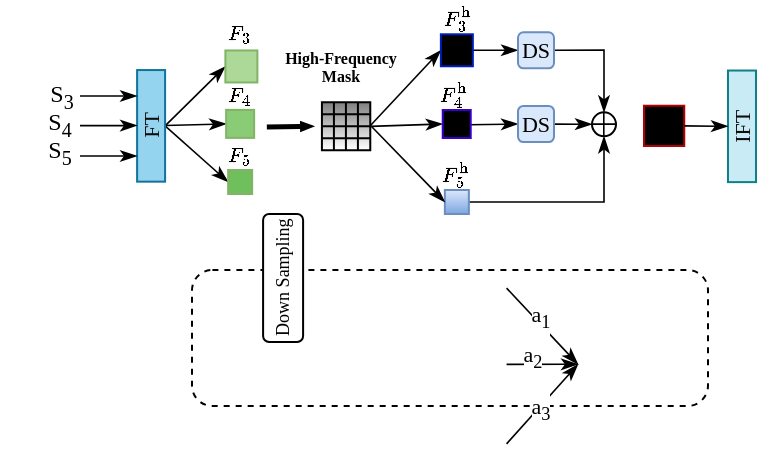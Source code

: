 <mxfile version="26.0.16">
  <diagram name="第 1 页" id="zfJffEkudMMNJTo0xPQi">
    <mxGraphModel dx="353" dy="233" grid="1" gridSize="10" guides="1" tooltips="1" connect="1" arrows="1" fold="1" page="1" pageScale="1" pageWidth="827" pageHeight="1169" math="1" shadow="0">
      <root>
        <mxCell id="0" />
        <mxCell id="1" parent="0" />
        <mxCell id="TtvNfw4dSMdTk0U6D3_O-51" value="$$F_3$$" style="text;html=1;align=center;verticalAlign=middle;whiteSpace=wrap;rounded=0;fontFamily=Times New Roman;fontSize=10;" vertex="1" parent="1">
          <mxGeometry x="419" y="98" width="38.14" height="8" as="geometry" />
        </mxCell>
        <mxCell id="TtvNfw4dSMdTk0U6D3_O-52" value="$$F_4$$" style="text;html=1;align=center;verticalAlign=middle;whiteSpace=wrap;rounded=0;fontFamily=Times New Roman;fontSize=10;" vertex="1" parent="1">
          <mxGeometry x="413" y="124" width="50.14" height="18" as="geometry" />
        </mxCell>
        <mxCell id="TtvNfw4dSMdTk0U6D3_O-53" value="$$F_5$$" style="text;html=1;align=center;verticalAlign=middle;whiteSpace=wrap;rounded=0;fontFamily=Times New Roman;fontSize=10;" vertex="1" parent="1">
          <mxGeometry x="418.14" y="158" width="39.86" height="10" as="geometry" />
        </mxCell>
        <mxCell id="TtvNfw4dSMdTk0U6D3_O-1" value="" style="rounded=1;whiteSpace=wrap;html=1;dashed=1;fontFamily=Times New Roman;fillColor=none;" vertex="1" parent="1">
          <mxGeometry x="414" y="220" width="258" height="68" as="geometry" />
        </mxCell>
        <mxCell id="TtvNfw4dSMdTk0U6D3_O-58" style="edgeStyle=none;shape=connector;rounded=0;orthogonalLoop=1;jettySize=auto;html=1;entryX=0;entryY=0.5;entryDx=0;entryDy=0;strokeColor=default;strokeWidth=0.8;align=center;verticalAlign=middle;fontFamily=Times New Roman;fontSize=11;fontColor=default;labelBackgroundColor=default;endArrow=classicThin;endFill=1;exitX=1;exitY=0.5;exitDx=0;exitDy=0;" edge="1" parent="1" source="TtvNfw4dSMdTk0U6D3_O-2" target="TtvNfw4dSMdTk0U6D3_O-54">
          <mxGeometry relative="1" as="geometry" />
        </mxCell>
        <mxCell id="TtvNfw4dSMdTk0U6D3_O-59" style="edgeStyle=none;shape=connector;rounded=0;orthogonalLoop=1;jettySize=auto;html=1;entryX=0;entryY=0.5;entryDx=0;entryDy=0;strokeColor=default;strokeWidth=0.8;align=center;verticalAlign=middle;fontFamily=Times New Roman;fontSize=11;fontColor=default;labelBackgroundColor=default;endArrow=classicThin;endFill=1;" edge="1" parent="1" source="TtvNfw4dSMdTk0U6D3_O-2" target="TtvNfw4dSMdTk0U6D3_O-55">
          <mxGeometry relative="1" as="geometry" />
        </mxCell>
        <mxCell id="TtvNfw4dSMdTk0U6D3_O-60" style="edgeStyle=none;shape=connector;rounded=0;orthogonalLoop=1;jettySize=auto;html=1;entryX=0;entryY=0.5;entryDx=0;entryDy=0;strokeColor=default;strokeWidth=0.8;align=center;verticalAlign=middle;fontFamily=Times New Roman;fontSize=11;fontColor=default;labelBackgroundColor=default;endArrow=classicThin;endFill=1;exitX=1;exitY=0.5;exitDx=0;exitDy=0;" edge="1" parent="1" source="TtvNfw4dSMdTk0U6D3_O-2" target="TtvNfw4dSMdTk0U6D3_O-56">
          <mxGeometry relative="1" as="geometry" />
        </mxCell>
        <mxCell id="TtvNfw4dSMdTk0U6D3_O-2" value="&lt;p style=&quot;margin: 0px; font-variant-numeric: normal; font-variant-east-asian: normal; font-variant-alternates: normal; font-size-adjust: none; font-kerning: auto; font-optical-sizing: auto; font-feature-settings: normal; font-variation-settings: normal; font-variant-position: normal; font-variant-emoji: normal; font-stretch: normal; line-height: normal; color: rgb(14, 14, 14); text-align: start;&quot; class=&quot;p1&quot;&gt;&lt;font style=&quot;font-size: 11px;&quot;&gt;FT&lt;/font&gt;&lt;/p&gt;" style="rounded=0;whiteSpace=wrap;html=1;horizontal=0;fillColor=#95D4EE;strokeColor=#10739e;fontFamily=Times New Roman;" vertex="1" parent="1">
          <mxGeometry x="386.55" y="120.03" width="14" height="55.8" as="geometry" />
        </mxCell>
        <mxCell id="TtvNfw4dSMdTk0U6D3_O-3" style="rounded=0;orthogonalLoop=1;jettySize=auto;html=1;entryX=0;entryY=0.5;entryDx=0;entryDy=0;strokeColor=default;strokeWidth=0.8;align=center;verticalAlign=middle;fontFamily=Times New Roman;fontSize=11;fontColor=default;labelBackgroundColor=default;endArrow=classicThin;endFill=1;edgeStyle=none;" edge="1" parent="1" target="TtvNfw4dSMdTk0U6D3_O-29">
          <mxGeometry relative="1" as="geometry">
            <mxPoint x="503" y="148" as="sourcePoint" />
          </mxGeometry>
        </mxCell>
        <mxCell id="TtvNfw4dSMdTk0U6D3_O-4" style="edgeStyle=none;rounded=0;orthogonalLoop=1;jettySize=auto;html=1;exitX=1;exitY=0.5;exitDx=0;exitDy=0;entryX=0;entryY=0.5;entryDx=0;entryDy=0;strokeColor=default;strokeWidth=0.8;align=center;verticalAlign=middle;fontFamily=Times New Roman;fontSize=11;fontColor=default;labelBackgroundColor=default;endArrow=classicThin;endFill=1;" edge="1" parent="1" source="TtvNfw4dSMdTk0U6D3_O-5" target="TtvNfw4dSMdTk0U6D3_O-32">
          <mxGeometry relative="1" as="geometry" />
        </mxCell>
        <mxCell id="TtvNfw4dSMdTk0U6D3_O-5" value="" style="shape=table;startSize=0;container=1;collapsible=0;childLayout=tableLayout;fontSize=16;gradientColor=#808080;gradientDirection=north;fontFamily=Times New Roman;" vertex="1" parent="1">
          <mxGeometry x="478.96" y="136.17" width="24.18" height="23.99" as="geometry" />
        </mxCell>
        <mxCell id="TtvNfw4dSMdTk0U6D3_O-6" style="shape=tableRow;horizontal=0;startSize=0;swimlaneHead=0;swimlaneBody=0;strokeColor=inherit;top=0;left=0;bottom=0;right=0;collapsible=0;dropTarget=0;fillColor=none;points=[[0,0.5],[1,0.5]];portConstraint=eastwest;fontSize=16;fontFamily=Times New Roman;" vertex="1" parent="TtvNfw4dSMdTk0U6D3_O-5">
          <mxGeometry width="24.18" height="6" as="geometry" />
        </mxCell>
        <mxCell id="TtvNfw4dSMdTk0U6D3_O-7" style="shape=partialRectangle;html=1;whiteSpace=wrap;connectable=0;strokeColor=inherit;overflow=hidden;fillColor=none;top=0;left=0;bottom=0;right=0;pointerEvents=1;fontSize=16;fontFamily=Times New Roman;" vertex="1" parent="TtvNfw4dSMdTk0U6D3_O-6">
          <mxGeometry width="6" height="6" as="geometry">
            <mxRectangle width="6" height="6" as="alternateBounds" />
          </mxGeometry>
        </mxCell>
        <mxCell id="TtvNfw4dSMdTk0U6D3_O-8" style="shape=partialRectangle;html=1;whiteSpace=wrap;connectable=0;strokeColor=inherit;overflow=hidden;fillColor=none;top=0;left=0;bottom=0;right=0;pointerEvents=1;fontSize=16;fontFamily=Times New Roman;" vertex="1" parent="TtvNfw4dSMdTk0U6D3_O-6">
          <mxGeometry x="6" width="6" height="6" as="geometry">
            <mxRectangle width="6" height="6" as="alternateBounds" />
          </mxGeometry>
        </mxCell>
        <mxCell id="TtvNfw4dSMdTk0U6D3_O-9" style="shape=partialRectangle;html=1;whiteSpace=wrap;connectable=0;strokeColor=inherit;overflow=hidden;fillColor=none;top=0;left=0;bottom=0;right=0;pointerEvents=1;fontSize=16;fontFamily=Times New Roman;" vertex="1" parent="TtvNfw4dSMdTk0U6D3_O-6">
          <mxGeometry x="12" width="6" height="6" as="geometry">
            <mxRectangle width="6" height="6" as="alternateBounds" />
          </mxGeometry>
        </mxCell>
        <mxCell id="TtvNfw4dSMdTk0U6D3_O-10" style="shape=partialRectangle;html=1;whiteSpace=wrap;connectable=0;strokeColor=inherit;overflow=hidden;fillColor=none;top=0;left=0;bottom=0;right=0;pointerEvents=1;fontSize=16;fontFamily=Times New Roman;" vertex="1" parent="TtvNfw4dSMdTk0U6D3_O-6">
          <mxGeometry x="18" width="6" height="6" as="geometry">
            <mxRectangle width="6" height="6" as="alternateBounds" />
          </mxGeometry>
        </mxCell>
        <mxCell id="TtvNfw4dSMdTk0U6D3_O-11" value="" style="shape=tableRow;horizontal=0;startSize=0;swimlaneHead=0;swimlaneBody=0;strokeColor=inherit;top=0;left=0;bottom=0;right=0;collapsible=0;dropTarget=0;fillColor=none;points=[[0,0.5],[1,0.5]];portConstraint=eastwest;fontSize=16;fontFamily=Times New Roman;" vertex="1" parent="TtvNfw4dSMdTk0U6D3_O-5">
          <mxGeometry y="6" width="24.18" height="6" as="geometry" />
        </mxCell>
        <mxCell id="TtvNfw4dSMdTk0U6D3_O-12" value="" style="shape=partialRectangle;html=1;whiteSpace=wrap;connectable=0;strokeColor=inherit;overflow=hidden;fillColor=none;top=0;left=0;bottom=0;right=0;pointerEvents=1;fontSize=16;fontFamily=Times New Roman;" vertex="1" parent="TtvNfw4dSMdTk0U6D3_O-11">
          <mxGeometry width="6" height="6" as="geometry">
            <mxRectangle width="6" height="6" as="alternateBounds" />
          </mxGeometry>
        </mxCell>
        <mxCell id="TtvNfw4dSMdTk0U6D3_O-13" value="" style="shape=partialRectangle;html=1;whiteSpace=wrap;connectable=0;strokeColor=inherit;overflow=hidden;fillColor=none;top=0;left=0;bottom=0;right=0;pointerEvents=1;fontSize=16;fontFamily=Times New Roman;" vertex="1" parent="TtvNfw4dSMdTk0U6D3_O-11">
          <mxGeometry x="6" width="6" height="6" as="geometry">
            <mxRectangle width="6" height="6" as="alternateBounds" />
          </mxGeometry>
        </mxCell>
        <mxCell id="TtvNfw4dSMdTk0U6D3_O-14" value="" style="shape=partialRectangle;html=1;whiteSpace=wrap;connectable=0;strokeColor=inherit;overflow=hidden;fillColor=none;top=0;left=0;bottom=0;right=0;pointerEvents=1;fontSize=16;fontFamily=Times New Roman;" vertex="1" parent="TtvNfw4dSMdTk0U6D3_O-11">
          <mxGeometry x="12" width="6" height="6" as="geometry">
            <mxRectangle width="6" height="6" as="alternateBounds" />
          </mxGeometry>
        </mxCell>
        <mxCell id="TtvNfw4dSMdTk0U6D3_O-15" style="shape=partialRectangle;html=1;whiteSpace=wrap;connectable=0;strokeColor=inherit;overflow=hidden;fillColor=none;top=0;left=0;bottom=0;right=0;pointerEvents=1;fontSize=16;fontFamily=Times New Roman;" vertex="1" parent="TtvNfw4dSMdTk0U6D3_O-11">
          <mxGeometry x="18" width="6" height="6" as="geometry">
            <mxRectangle width="6" height="6" as="alternateBounds" />
          </mxGeometry>
        </mxCell>
        <mxCell id="TtvNfw4dSMdTk0U6D3_O-16" value="" style="shape=tableRow;horizontal=0;startSize=0;swimlaneHead=0;swimlaneBody=0;strokeColor=inherit;top=0;left=0;bottom=0;right=0;collapsible=0;dropTarget=0;fillColor=none;points=[[0,0.5],[1,0.5]];portConstraint=eastwest;fontSize=16;fontFamily=Times New Roman;" vertex="1" parent="TtvNfw4dSMdTk0U6D3_O-5">
          <mxGeometry y="12" width="24.18" height="6" as="geometry" />
        </mxCell>
        <mxCell id="TtvNfw4dSMdTk0U6D3_O-17" value="" style="shape=partialRectangle;html=1;whiteSpace=wrap;connectable=0;strokeColor=inherit;overflow=hidden;fillColor=none;top=0;left=0;bottom=0;right=0;pointerEvents=1;fontSize=16;fontFamily=Times New Roman;" vertex="1" parent="TtvNfw4dSMdTk0U6D3_O-16">
          <mxGeometry width="6" height="6" as="geometry">
            <mxRectangle width="6" height="6" as="alternateBounds" />
          </mxGeometry>
        </mxCell>
        <mxCell id="TtvNfw4dSMdTk0U6D3_O-18" value="" style="shape=partialRectangle;html=1;whiteSpace=wrap;connectable=0;strokeColor=inherit;overflow=hidden;fillColor=none;top=0;left=0;bottom=0;right=0;pointerEvents=1;fontSize=16;fontFamily=Times New Roman;" vertex="1" parent="TtvNfw4dSMdTk0U6D3_O-16">
          <mxGeometry x="6" width="6" height="6" as="geometry">
            <mxRectangle width="6" height="6" as="alternateBounds" />
          </mxGeometry>
        </mxCell>
        <mxCell id="TtvNfw4dSMdTk0U6D3_O-19" value="&lt;span style=&quot;color: rgba(0, 0, 0, 0); font-size: 0px; text-align: start; text-wrap-mode: nowrap;&quot;&gt;%3CmxGraphModel%3E%3Croot%3E%3CmxCell%20id%3D%220%22%2F%3E%3CmxCell%20id%3D%221%22%20parent%3D%220%22%2F%3E%3CmxCell%20id%3D%222%22%20value%3D%22%22%20style%3D%22shape%3Dtable%3BstartSize%3D0%3Bcontainer%3D1%3Bcollapsible%3D0%3BchildLayout%3DtableLayout%3BfontSize%3D16%3BgradientColor%3D%23808080%3BgradientDirection%3Dnorth%3B%22%20vertex%3D%221%22%20parent%3D%221%22%3E%3CmxGeometry%20x%3D%22458%22%20y%3D%22158%22%20width%3D%2230%22%20height%3D%2228%22%20as%3D%22geometry%22%2F%3E%3C%2FmxCell%3E%3CmxCell%20id%3D%223%22%20style%3D%22shape%3DtableRow%3Bhorizontal%3D0%3BstartSize%3D0%3BswimlaneHead%3D0%3BswimlaneBody%3D0%3BstrokeColor%3Dinherit%3Btop%3D0%3Bleft%3D0%3Bbottom%3D0%3Bright%3D0%3Bcollapsible%3D0%3BdropTarget%3D0%3BfillColor%3Dnone%3Bpoints%3D%5B%5B0%2C0.5%5D%2C%5B1%2C0.5%5D%5D%3BportConstraint%3Deastwest%3BfontSize%3D16%3B%22%20vertex%3D%221%22%20parent%3D%222%22%3E%3CmxGeometry%20width%3D%2230%22%20height%3D%227%22%20as%3D%22geometry%22%2F%3E%3C%2FmxCell%3E%3CmxCell%20id%3D%224%22%20style%3D%22shape%3DpartialRectangle%3Bhtml%3D1%3BwhiteSpace%3Dwrap%3Bconnectable%3D0%3BstrokeColor%3Dinherit%3Boverflow%3Dhidden%3BfillColor%3Dnone%3Btop%3D0%3Bleft%3D0%3Bbottom%3D0%3Bright%3D0%3BpointerEvents%3D1%3BfontSize%3D16%3B%22%20vertex%3D%221%22%20parent%3D%223%22%3E%3CmxGeometry%20width%3D%228%22%20height%3D%227%22%20as%3D%22geometry%22%3E%3CmxRectangle%20width%3D%228%22%20height%3D%227%22%20as%3D%22alternateBounds%22%2F%3E%3C%2FmxGeometry%3E%3C%2FmxCell%3E%3CmxCell%20id%3D%225%22%20style%3D%22shape%3DpartialRectangle%3Bhtml%3D1%3BwhiteSpace%3Dwrap%3Bconnectable%3D0%3BstrokeColor%3Dinherit%3Boverflow%3Dhidden%3BfillColor%3Dnone%3Btop%3D0%3Bleft%3D0%3Bbottom%3D0%3Bright%3D0%3BpointerEvents%3D1%3BfontSize%3D16%3B%22%20vertex%3D%221%22%20parent%3D%223%22%3E%3CmxGeometry%20x%3D%228%22%20width%3D%227%22%20height%3D%227%22%20as%3D%22geometry%22%3E%3CmxRectangle%20width%3D%227%22%20height%3D%227%22%20as%3D%22alternateBounds%22%2F%3E%3C%2FmxGeometry%3E%3C%2FmxCell%3E%3CmxCell%20id%3D%226%22%20style%3D%22shape%3DpartialRectangle%3Bhtml%3D1%3BwhiteSpace%3Dwrap%3Bconnectable%3D0%3BstrokeColor%3Dinherit%3Boverflow%3Dhidden%3BfillColor%3Dnone%3Btop%3D0%3Bleft%3D0%3Bbottom%3D0%3Bright%3D0%3BpointerEvents%3D1%3BfontSize%3D16%3B%22%20vertex%3D%221%22%20parent%3D%223%22%3E%3CmxGeometry%20x%3D%2215%22%20width%3D%228%22%20height%3D%227%22%20as%3D%22geometry%22%3E%3CmxRectangle%20width%3D%228%22%20height%3D%227%22%20as%3D%22alternateBounds%22%2F%3E%3C%2FmxGeometry%3E%3C%2FmxCell%3E%3CmxCell%20id%3D%227%22%20style%3D%22shape%3DpartialRectangle%3Bhtml%3D1%3BwhiteSpace%3Dwrap%3Bconnectable%3D0%3BstrokeColor%3Dinherit%3Boverflow%3Dhidden%3BfillColor%3Dnone%3Btop%3D0%3Bleft%3D0%3Bbottom%3D0%3Bright%3D0%3BpointerEvents%3D1%3BfontSize%3D16%3B%22%20vertex%3D%221%22%20parent%3D%223%22%3E%3CmxGeometry%20x%3D%2223%22%20width%3D%227%22%20height%3D%227%22%20as%3D%22geometry%22%3E%3CmxRectangle%20width%3D%227%22%20height%3D%227%22%20as%3D%22alternateBounds%22%2F%3E%3C%2FmxGeometry%3E%3C%2FmxCell%3E%3CmxCell%20id%3D%228%22%20value%3D%22%22%20style%3D%22shape%3DtableRow%3Bhorizontal%3D0%3BstartSize%3D0%3BswimlaneHead%3D0%3BswimlaneBody%3D0%3BstrokeColor%3Dinherit%3Btop%3D0%3Bleft%3D0%3Bbottom%3D0%3Bright%3D0%3Bcollapsible%3D0%3BdropTarget%3D0%3BfillColor%3Dnone%3Bpoints%3D%5B%5B0%2C0.5%5D%2C%5B1%2C0.5%5D%5D%3BportConstraint%3Deastwest%3BfontSize%3D16%3B%22%20vertex%3D%221%22%20parent%3D%222%22%3E%3CmxGeometry%20y%3D%227%22%20width%3D%2230%22%20height%3D%227%22%20as%3D%22geometry%22%2F%3E%3C%2FmxCell%3E%3CmxCell%20id%3D%229%22%20value%3D%22%22%20style%3D%22shape%3DpartialRectangle%3Bhtml%3D1%3BwhiteSpace%3Dwrap%3Bconnectable%3D0%3BstrokeColor%3Dinherit%3Boverflow%3Dhidden%3BfillColor%3Dnone%3Btop%3D0%3Bleft%3D0%3Bbottom%3D0%3Bright%3D0%3BpointerEvents%3D1%3BfontSize%3D16%3B%22%20vertex%3D%221%22%20parent%3D%228%22%3E%3CmxGeometry%20width%3D%228%22%20height%3D%227%22%20as%3D%22geometry%22%3E%3CmxRectangle%20width%3D%228%22%20height%3D%227%22%20as%3D%22alternateBounds%22%2F%3E%3C%2FmxGeometry%3E%3C%2FmxCell%3E%3CmxCell%20id%3D%2210%22%20value%3D%22%22%20style%3D%22shape%3DpartialRectangle%3Bhtml%3D1%3BwhiteSpace%3Dwrap%3Bconnectable%3D0%3BstrokeColor%3Dinherit%3Boverflow%3Dhidden%3BfillColor%3Dnone%3Btop%3D0%3Bleft%3D0%3Bbottom%3D0%3Bright%3D0%3BpointerEvents%3D1%3BfontSize%3D16%3B%22%20vertex%3D%221%22%20parent%3D%228%22%3E%3CmxGeometry%20x%3D%228%22%20width%3D%227%22%20height%3D%227%22%20as%3D%22geometry%22%3E%3CmxRectangle%20width%3D%227%22%20height%3D%227%22%20as%3D%22alternateBounds%22%2F%3E%3C%2FmxGeometry%3E%3C%2FmxCell%3E%3CmxCell%20id%3D%2211%22%20value%3D%22%22%20style%3D%22shape%3DpartialRectangle%3Bhtml%3D1%3BwhiteSpace%3Dwrap%3Bconnectable%3D0%3BstrokeColor%3Dinherit%3Boverflow%3Dhidden%3BfillColor%3Dnone%3Btop%3D0%3Bleft%3D0%3Bbottom%3D0%3Bright%3D0%3BpointerEvents%3D1%3BfontSize%3D16%3B%22%20vertex%3D%221%22%20parent%3D%228%22%3E%3CmxGeometry%20x%3D%2215%22%20width%3D%228%22%20height%3D%227%22%20as%3D%22geometry%22%3E%3CmxRectangle%20width%3D%228%22%20height%3D%227%22%20as%3D%22alternateBounds%22%2F%3E%3C%2FmxGeometry%3E%3C%2FmxCell%3E%3CmxCell%20id%3D%2212%22%20style%3D%22shape%3DpartialRectangle%3Bhtml%3D1%3BwhiteSpace%3Dwrap%3Bconnectable%3D0%3BstrokeColor%3Dinherit%3Boverflow%3Dhidden%3BfillColor%3Dnone%3Btop%3D0%3Bleft%3D0%3Bbottom%3D0%3Bright%3D0%3BpointerEvents%3D1%3BfontSize%3D16%3B%22%20vertex%3D%221%22%20parent%3D%228%22%3E%3CmxGeometry%20x%3D%2223%22%20width%3D%227%22%20height%3D%227%22%20as%3D%22geometry%22%3E%3CmxRectangle%20width%3D%227%22%20height%3D%227%22%20as%3D%22alternateBounds%22%2F%3E%3C%2FmxGeometry%3E%3C%2FmxCell%3E%3CmxCell%20id%3D%2213%22%20value%3D%22%22%20style%3D%22shape%3DtableRow%3Bhorizontal%3D0%3BstartSize%3D0%3BswimlaneHead%3D0%3BswimlaneBody%3D0%3BstrokeColor%3Dinherit%3Btop%3D0%3Bleft%3D0%3Bbottom%3D0%3Bright%3D0%3Bcollapsible%3D0%3BdropTarget%3D0%3BfillColor%3Dnone%3Bpoints%3D%5B%5B0%2C0.5%5D%2C%5B1%2C0.5%5D%5D%3BportConstraint%3Deastwest%3BfontSize%3D16%3B%22%20vertex%3D%221%22%20parent%3D%222%22%3E%3CmxGeometry%20y%3D%2214%22%20width%3D%2230%22%20height%3D%227%22%20as%3D%22geometry%22%2F%3E%3C%2FmxCell%3E%3CmxCell%20id%3D%2214%22%20value%3D%22%22%20style%3D%22shape%3DpartialRectangle%3Bhtml%3D1%3BwhiteSpace%3Dwrap%3Bconnectable%3D0%3BstrokeColor%3Dinherit%3Boverflow%3Dhidden%3BfillColor%3Dnone%3Btop%3D0%3Bleft%3D0%3Bbottom%3D0%3Bright%3D0%3BpointerEvents%3D1%3BfontSize%3D16%3B%22%20vertex%3D%221%22%20parent%3D%2213%22%3E%3CmxGeometry%20width%3D%228%22%20height%3D%227%22%20as%3D%22geometry%22%3E%3CmxRectangle%20width%3D%228%22%20height%3D%227%22%20as%3D%22alternateBounds%22%2F%3E%3C%2FmxGeometry%3E%3C%2FmxCell%3E%3CmxCell%20id%3D%2215%22%20value%3D%22%22%20style%3D%22shape%3DpartialRectangle%3Bhtml%3D1%3BwhiteSpace%3Dwrap%3Bconnectable%3D0%3BstrokeColor%3Dinherit%3Boverflow%3Dhidden%3BfillColor%3Dnone%3Btop%3D0%3Bleft%3D0%3Bbottom%3D0%3Bright%3D0%3BpointerEvents%3D1%3BfontSize%3D16%3B%22%20vertex%3D%221%22%20parent%3D%2213%22%3E%3CmxGeometry%20x%3D%228%22%20width%3D%227%22%20height%3D%227%22%20as%3D%22geometry%22%3E%3CmxRectangle%20width%3D%227%22%20height%3D%227%22%20as%3D%22alternateBounds%22%2F%3E%3C%2FmxGeometry%3E%3C%2FmxCell%3E%3CmxCell%20id%3D%2216%22%20value%3D%22%22%20style%3D%22shape%3DpartialRectangle%3Bhtml%3D1%3BwhiteSpace%3Dwrap%3Bconnectable%3D0%3BstrokeColor%3Dinherit%3Boverflow%3Dhidden%3BfillColor%3Dnone%3Btop%3D0%3Bleft%3D0%3Bbottom%3D0%3Bright%3D0%3BpointerEvents%3D1%3BfontSize%3D16%3B%22%20vertex%3D%221%22%20parent%3D%2213%22%3E%3CmxGeometry%20x%3D%2215%22%20width%3D%228%22%20height%3D%227%22%20as%3D%22geometry%22%3E%3CmxRectangle%20width%3D%228%22%20height%3D%227%22%20as%3D%22alternateBounds%22%2F%3E%3C%2FmxGeometry%3E%3C%2FmxCell%3E%3CmxCell%20id%3D%2217%22%20style%3D%22shape%3DpartialRectangle%3Bhtml%3D1%3BwhiteSpace%3Dwrap%3Bconnectable%3D0%3BstrokeColor%3Dinherit%3Boverflow%3Dhidden%3BfillColor%3Dnone%3Btop%3D0%3Bleft%3D0%3Bbottom%3D0%3Bright%3D0%3BpointerEvents%3D1%3BfontSize%3D16%3B%22%20vertex%3D%221%22%20parent%3D%2213%22%3E%3CmxGeometry%20x%3D%2223%22%20width%3D%227%22%20height%3D%227%22%20as%3D%22geometry%22%3E%3CmxRectangle%20width%3D%227%22%20height%3D%227%22%20as%3D%22alternateBounds%22%2F%3E%3C%2FmxGeometry%3E%3C%2FmxCell%3E%3CmxCell%20id%3D%2218%22%20value%3D%22%22%20style%3D%22shape%3DtableRow%3Bhorizontal%3D0%3BstartSize%3D0%3BswimlaneHead%3D0%3BswimlaneBody%3D0%3BstrokeColor%3Dinherit%3Btop%3D0%3Bleft%3D0%3Bbottom%3D0%3Bright%3D0%3Bcollapsible%3D0%3BdropTarget%3D0%3BfillColor%3Dnone%3Bpoints%3D%5B%5B0%2C0.5%5D%2C%5B1%2C0.5%5D%5D%3BportConstraint%3Deastwest%3BfontSize%3D16%3B%22%20vertex%3D%221%22%20parent%3D%222%22%3E%3CmxGeometry%20y%3D%2221%22%20width%3D%2230%22%20height%3D%227%22%20as%3D%22geometry%22%2F%3E%3C%2FmxCell%3E%3CmxCell%20id%3D%2219%22%20value%3D%22%22%20style%3D%22shape%3DpartialRectangle%3Bhtml%3D1%3BwhiteSpace%3Dwrap%3Bconnectable%3D0%3BstrokeColor%3Dinherit%3Boverflow%3Dhidden%3BfillColor%3Dnone%3Btop%3D0%3Bleft%3D0%3Bbottom%3D0%3Bright%3D0%3BpointerEvents%3D1%3BfontSize%3D16%3B%22%20vertex%3D%221%22%20parent%3D%2218%22%3E%3CmxGeometry%20width%3D%228%22%20height%3D%227%22%20as%3D%22geometry%22%3E%3CmxRectangle%20width%3D%228%22%20height%3D%227%22%20as%3D%22alternateBounds%22%2F%3E%3C%2FmxGeometry%3E%3C%2FmxCell%3E%3CmxCell%20id%3D%2220%22%20value%3D%22%22%20style%3D%22shape%3DpartialRectangle%3Bhtml%3D1%3BwhiteSpace%3Dwrap%3Bconnectable%3D0%3BstrokeColor%3Dinherit%3Boverflow%3Dhidden%3BfillColor%3Dnone%3Btop%3D0%3Bleft%3D0%3Bbottom%3D0%3Bright%3D0%3BpointerEvents%3D1%3BfontSize%3D16%3B%22%20vertex%3D%221%22%20parent%3D%2218%22%3E%3CmxGeometry%20x%3D%228%22%20width%3D%227%22%20height%3D%227%22%20as%3D%22geometry%22%3E%3CmxRectangle%20width%3D%227%22%20height%3D%227%22%20as%3D%22alternateBounds%22%2F%3E%3C%2FmxGeometry%3E%3C%2FmxCell%3E%3CmxCell%20id%3D%2221%22%20value%3D%22%22%20style%3D%22shape%3DpartialRectangle%3Bhtml%3D1%3BwhiteSpace%3Dwrap%3Bconnectable%3D0%3BstrokeColor%3Dinherit%3Boverflow%3Dhidden%3BfillColor%3Dnone%3Btop%3D0%3Bleft%3D0%3Bbottom%3D0%3Bright%3D0%3BpointerEvents%3D1%3BfontSize%3D16%3B%22%20vertex%3D%221%22%20parent%3D%2218%22%3E%3CmxGeometry%20x%3D%2215%22%20width%3D%228%22%20height%3D%227%22%20as%3D%22geometry%22%3E%3CmxRectangle%20width%3D%228%22%20height%3D%227%22%20as%3D%22alternateBounds%22%2F%3E%3C%2FmxGeometry%3E%3C%2FmxCell%3E%3CmxCell%20id%3D%2222%22%20style%3D%22shape%3DpartialRectangle%3Bhtml%3D1%3BwhiteSpace%3Dwrap%3Bconnectable%3D0%3BstrokeColor%3Dinherit%3Boverflow%3Dhidden%3BfillColor%3Dnone%3Btop%3D0%3Bleft%3D0%3Bbottom%3D0%3Bright%3D0%3BpointerEvents%3D1%3BfontSize%3D16%3B%22%20vertex%3D%221%22%20parent%3D%2218%22%3E%3CmxGeometry%20x%3D%2223%22%20width%3D%227%22%20height%3D%227%22%20as%3D%22geometry%22%3E%3CmxRectangle%20width%3D%227%22%20height%3D%227%22%20as%3D%22alternateBounds%22%2F%3E%3C%2FmxGeometry%3E%3C%2FmxCell%3E%3C%2Froot%3E%3C%2FmxGraphModel%3E&lt;/span&gt;" style="shape=partialRectangle;html=1;whiteSpace=wrap;connectable=0;strokeColor=inherit;overflow=hidden;fillColor=none;top=0;left=0;bottom=0;right=0;pointerEvents=1;fontSize=16;fontFamily=Times New Roman;" vertex="1" parent="TtvNfw4dSMdTk0U6D3_O-16">
          <mxGeometry x="12" width="6" height="6" as="geometry">
            <mxRectangle width="6" height="6" as="alternateBounds" />
          </mxGeometry>
        </mxCell>
        <mxCell id="TtvNfw4dSMdTk0U6D3_O-20" style="shape=partialRectangle;html=1;whiteSpace=wrap;connectable=0;strokeColor=inherit;overflow=hidden;fillColor=none;top=0;left=0;bottom=0;right=0;pointerEvents=1;fontSize=16;fontFamily=Times New Roman;" vertex="1" parent="TtvNfw4dSMdTk0U6D3_O-16">
          <mxGeometry x="18" width="6" height="6" as="geometry">
            <mxRectangle width="6" height="6" as="alternateBounds" />
          </mxGeometry>
        </mxCell>
        <mxCell id="TtvNfw4dSMdTk0U6D3_O-21" value="" style="shape=tableRow;horizontal=0;startSize=0;swimlaneHead=0;swimlaneBody=0;strokeColor=inherit;top=0;left=0;bottom=0;right=0;collapsible=0;dropTarget=0;fillColor=none;points=[[0,0.5],[1,0.5]];portConstraint=eastwest;fontSize=16;fontFamily=Times New Roman;" vertex="1" parent="TtvNfw4dSMdTk0U6D3_O-5">
          <mxGeometry y="18" width="24.18" height="6" as="geometry" />
        </mxCell>
        <mxCell id="TtvNfw4dSMdTk0U6D3_O-22" value="" style="shape=partialRectangle;html=1;whiteSpace=wrap;connectable=0;strokeColor=inherit;overflow=hidden;fillColor=none;top=0;left=0;bottom=0;right=0;pointerEvents=1;fontSize=16;fontFamily=Times New Roman;" vertex="1" parent="TtvNfw4dSMdTk0U6D3_O-21">
          <mxGeometry width="6" height="6" as="geometry">
            <mxRectangle width="6" height="6" as="alternateBounds" />
          </mxGeometry>
        </mxCell>
        <mxCell id="TtvNfw4dSMdTk0U6D3_O-23" value="" style="shape=partialRectangle;html=1;whiteSpace=wrap;connectable=0;strokeColor=inherit;overflow=hidden;fillColor=none;top=0;left=0;bottom=0;right=0;pointerEvents=1;fontSize=16;fontFamily=Times New Roman;" vertex="1" parent="TtvNfw4dSMdTk0U6D3_O-21">
          <mxGeometry x="6" width="6" height="6" as="geometry">
            <mxRectangle width="6" height="6" as="alternateBounds" />
          </mxGeometry>
        </mxCell>
        <mxCell id="TtvNfw4dSMdTk0U6D3_O-24" value="" style="shape=partialRectangle;html=1;whiteSpace=wrap;connectable=0;strokeColor=inherit;overflow=hidden;fillColor=none;top=0;left=0;bottom=0;right=0;pointerEvents=1;fontSize=16;fontFamily=Times New Roman;" vertex="1" parent="TtvNfw4dSMdTk0U6D3_O-21">
          <mxGeometry x="12" width="6" height="6" as="geometry">
            <mxRectangle width="6" height="6" as="alternateBounds" />
          </mxGeometry>
        </mxCell>
        <mxCell id="TtvNfw4dSMdTk0U6D3_O-25" style="shape=partialRectangle;html=1;whiteSpace=wrap;connectable=0;strokeColor=inherit;overflow=hidden;fillColor=none;top=0;left=0;bottom=0;right=0;pointerEvents=1;fontSize=16;fontFamily=Times New Roman;" vertex="1" parent="TtvNfw4dSMdTk0U6D3_O-21">
          <mxGeometry x="18" width="6" height="6" as="geometry">
            <mxRectangle width="6" height="6" as="alternateBounds" />
          </mxGeometry>
        </mxCell>
        <mxCell id="TtvNfw4dSMdTk0U6D3_O-27" style="rounded=0;orthogonalLoop=1;jettySize=auto;html=1;exitX=1;exitY=0.5;exitDx=0;exitDy=0;entryX=0;entryY=0.5;entryDx=0;entryDy=0;strokeWidth=0.8;endArrow=classicThin;endFill=1;fontFamily=Times New Roman;strokeColor=default;align=center;verticalAlign=middle;fontSize=11;fontColor=default;labelBackgroundColor=default;edgeStyle=none;" edge="1" parent="1">
          <mxGeometry relative="1" as="geometry">
            <mxPoint x="571.291" y="229.072" as="sourcePoint" />
            <mxPoint x="606.997" y="267.161" as="targetPoint" />
          </mxGeometry>
        </mxCell>
        <mxCell id="TtvNfw4dSMdTk0U6D3_O-28" value="a&lt;sub&gt;1&lt;/sub&gt;" style="edgeLabel;html=1;align=center;verticalAlign=middle;resizable=0;points=[];fontFamily=Times New Roman;fontSize=11;labelBackgroundColor=default;rounded=0;strokeColor=default;strokeWidth=0.8;fontColor=default;" vertex="1" connectable="0" parent="TtvNfw4dSMdTk0U6D3_O-27">
          <mxGeometry x="-0.288" y="1" relative="1" as="geometry">
            <mxPoint x="3" y="2" as="offset" />
          </mxGeometry>
        </mxCell>
        <mxCell id="TtvNfw4dSMdTk0U6D3_O-74" style="edgeStyle=none;shape=connector;rounded=0;orthogonalLoop=1;jettySize=auto;html=1;strokeColor=default;strokeWidth=0.8;align=center;verticalAlign=middle;fontFamily=Times New Roman;fontSize=11;fontColor=default;labelBackgroundColor=default;endArrow=classicThin;endFill=1;entryX=0;entryY=0.5;entryDx=0;entryDy=0;" edge="1" parent="1" target="TtvNfw4dSMdTk0U6D3_O-83">
          <mxGeometry relative="1" as="geometry">
            <mxPoint x="553.428" y="110.107" as="sourcePoint" />
            <mxPoint x="579" y="110" as="targetPoint" />
          </mxGeometry>
        </mxCell>
        <mxCell id="TtvNfw4dSMdTk0U6D3_O-29" value="" style="whiteSpace=wrap;html=1;aspect=fixed;fillColor=#0050ef;strokeColor=#001DBC;fontColor=#ffffff;gradientColor=light-dark(#c3c5ee, #ededed);fontFamily=Times New Roman;" vertex="1" parent="1">
          <mxGeometry x="538.428" y="102.14" width="16" height="16" as="geometry" />
        </mxCell>
        <mxCell id="TtvNfw4dSMdTk0U6D3_O-30" style="edgeStyle=none;rounded=0;orthogonalLoop=1;jettySize=auto;html=1;exitX=1;exitY=0.5;exitDx=0;exitDy=0;entryX=0;entryY=0.5;entryDx=0;entryDy=0;endArrow=classicThin;endFill=1;strokeWidth=0.8;fontFamily=Times New Roman;strokeColor=default;align=center;verticalAlign=middle;fontSize=11;fontColor=default;labelBackgroundColor=default;" edge="1" parent="1">
          <mxGeometry relative="1" as="geometry">
            <mxPoint x="606.997" y="267.161" as="targetPoint" />
            <mxPoint x="571.291" y="267.165" as="sourcePoint" />
          </mxGeometry>
        </mxCell>
        <mxCell id="TtvNfw4dSMdTk0U6D3_O-31" value="a&lt;sub&gt;2&lt;/sub&gt;" style="edgeLabel;html=1;align=center;verticalAlign=middle;resizable=0;points=[];fontFamily=Times New Roman;fontSize=11;labelBackgroundColor=default;rounded=0;strokeColor=default;strokeWidth=0.8;fontColor=default;" vertex="1" connectable="0" parent="TtvNfw4dSMdTk0U6D3_O-30">
          <mxGeometry x="-0.286" relative="1" as="geometry">
            <mxPoint y="-3" as="offset" />
          </mxGeometry>
        </mxCell>
        <mxCell id="TtvNfw4dSMdTk0U6D3_O-75" style="edgeStyle=none;shape=connector;rounded=0;orthogonalLoop=1;jettySize=auto;html=1;entryX=0;entryY=0.5;entryDx=0;entryDy=0;strokeColor=default;strokeWidth=0.8;align=center;verticalAlign=middle;fontFamily=Times New Roman;fontSize=11;fontColor=default;labelBackgroundColor=default;endArrow=classicThin;endFill=1;" edge="1" parent="1" target="TtvNfw4dSMdTk0U6D3_O-84">
          <mxGeometry relative="1" as="geometry">
            <mxPoint x="552.358" y="147.404" as="sourcePoint" />
            <mxPoint x="579.78" y="148.976" as="targetPoint" />
          </mxGeometry>
        </mxCell>
        <mxCell id="TtvNfw4dSMdTk0U6D3_O-32" value="" style="whiteSpace=wrap;html=1;aspect=fixed;fontStyle=1;fillColor=#6a00ff;strokeColor=#3700CC;fontColor=#ffffff;gradientColor=light-dark(#aea5ee, #ededed);fontFamily=Times New Roman;" vertex="1" parent="1">
          <mxGeometry x="539.358" y="140.003" width="14" height="14" as="geometry" />
        </mxCell>
        <mxCell id="TtvNfw4dSMdTk0U6D3_O-33" style="rounded=0;orthogonalLoop=1;jettySize=auto;html=1;entryX=0;entryY=0.5;entryDx=0;entryDy=0;endArrow=classicThin;endFill=1;strokeWidth=0.8;exitX=1;exitY=0.5;exitDx=0;exitDy=0;fontFamily=Times New Roman;strokeColor=default;align=center;verticalAlign=middle;fontSize=11;fontColor=default;labelBackgroundColor=default;edgeStyle=none;" edge="1" parent="1">
          <mxGeometry relative="1" as="geometry">
            <mxPoint x="571.291" y="306.929" as="sourcePoint" />
            <mxPoint x="606.997" y="267.161" as="targetPoint" />
          </mxGeometry>
        </mxCell>
        <mxCell id="TtvNfw4dSMdTk0U6D3_O-34" value="a&lt;sub&gt;3&lt;/sub&gt;" style="edgeLabel;html=1;align=center;verticalAlign=middle;resizable=0;points=[];fontFamily=Times New Roman;fontSize=11;labelBackgroundColor=default;rounded=0;strokeColor=default;strokeWidth=0.8;fontColor=default;" vertex="1" connectable="0" parent="TtvNfw4dSMdTk0U6D3_O-33">
          <mxGeometry x="-0.16" y="1" relative="1" as="geometry">
            <mxPoint x="2" as="offset" />
          </mxGeometry>
        </mxCell>
        <mxCell id="TtvNfw4dSMdTk0U6D3_O-76" style="edgeStyle=none;shape=connector;rounded=0;orthogonalLoop=1;jettySize=auto;html=1;strokeColor=default;strokeWidth=0.8;align=center;verticalAlign=middle;fontFamily=Times New Roman;fontSize=11;fontColor=default;labelBackgroundColor=default;endArrow=classicThin;endFill=1;entryX=1;entryY=1;entryDx=0;entryDy=0;" edge="1" parent="1" source="TtvNfw4dSMdTk0U6D3_O-35" target="TtvNfw4dSMdTk0U6D3_O-79">
          <mxGeometry relative="1" as="geometry">
            <mxPoint x="590" y="190" as="targetPoint" />
            <Array as="points">
              <mxPoint x="620" y="186" />
            </Array>
          </mxGeometry>
        </mxCell>
        <mxCell id="TtvNfw4dSMdTk0U6D3_O-35" value="" style="whiteSpace=wrap;html=1;aspect=fixed;fillColor=#dae8fc;strokeColor=#6c8ebf;gradientColor=#7ea6e0;fontFamily=Times New Roman;" vertex="1" parent="1">
          <mxGeometry x="540.428" y="179.997" width="12" height="12" as="geometry" />
        </mxCell>
        <mxCell id="TtvNfw4dSMdTk0U6D3_O-36" style="rounded=0;orthogonalLoop=1;jettySize=auto;html=1;entryX=0;entryY=0.5;entryDx=0;entryDy=0;exitX=1.031;exitY=0.036;exitDx=0;exitDy=0;exitPerimeter=0;strokeColor=default;strokeWidth=0.8;align=center;verticalAlign=middle;fontFamily=Times New Roman;fontSize=11;fontColor=default;labelBackgroundColor=default;endArrow=classicThin;endFill=1;edgeStyle=none;" edge="1" parent="1" source="TtvNfw4dSMdTk0U6D3_O-16" target="TtvNfw4dSMdTk0U6D3_O-35">
          <mxGeometry relative="1" as="geometry" />
        </mxCell>
        <mxCell id="TtvNfw4dSMdTk0U6D3_O-37" value="" style="whiteSpace=wrap;html=1;aspect=fixed;fontStyle=1;fillColor=#e51400;strokeColor=#B20000;fontColor=#ffffff;gradientColor=light-dark(#c98d8d, #ededed);fontFamily=Times New Roman;" vertex="1" parent="1">
          <mxGeometry x="639.997" y="137.866" width="20.131" height="20.131" as="geometry" />
        </mxCell>
        <mxCell id="TtvNfw4dSMdTk0U6D3_O-38" value="&lt;p style=&quot;margin: 0px; font-variant-numeric: normal; font-variant-east-asian: normal; font-variant-alternates: normal; font-size-adjust: none; font-kerning: auto; font-optical-sizing: auto; font-feature-settings: normal; font-variation-settings: normal; font-variant-position: normal; font-variant-emoji: normal; font-stretch: normal; line-height: normal; color: rgb(14, 14, 14); text-align: start;&quot; class=&quot;p1&quot;&gt;&lt;font style=&quot;font-size: 11px;&quot;&gt;IFT&lt;/font&gt;&lt;/p&gt;" style="rounded=0;whiteSpace=wrap;html=1;horizontal=0;fillColor=#C8EBF6;strokeColor=#0e8088;fontFamily=Times New Roman;" vertex="1" parent="1">
          <mxGeometry x="681.995" y="120.26" width="14" height="55.8" as="geometry" />
        </mxCell>
        <mxCell id="TtvNfw4dSMdTk0U6D3_O-39" style="edgeStyle=none;rounded=0;orthogonalLoop=1;jettySize=auto;html=1;exitX=1;exitY=0.5;exitDx=0;exitDy=0;entryX=0;entryY=0.5;entryDx=0;entryDy=0;strokeColor=default;strokeWidth=0.8;align=center;verticalAlign=middle;fontFamily=Times New Roman;fontSize=11;fontColor=default;labelBackgroundColor=default;endArrow=classicThin;endFill=1;" edge="1" parent="1" source="TtvNfw4dSMdTk0U6D3_O-37" target="TtvNfw4dSMdTk0U6D3_O-38">
          <mxGeometry relative="1" as="geometry">
            <mxPoint x="556.549" y="163.157" as="sourcePoint" />
            <mxPoint x="580.341" y="163.157" as="targetPoint" />
          </mxGeometry>
        </mxCell>
        <mxCell id="TtvNfw4dSMdTk0U6D3_O-40" value="&lt;div style=&quot;line-height: 70%;&quot;&gt;&lt;font style=&quot;font-size: 8px; line-height: 70%;&quot;&gt;High-Frequency&lt;/font&gt;&lt;div&gt;&lt;font style=&quot;font-size: 8px; line-height: 70%;&quot;&gt;Mask&lt;/font&gt;&lt;/div&gt;&lt;/div&gt;" style="text;html=1;align=center;verticalAlign=middle;whiteSpace=wrap;rounded=0;fontFamily=Times New Roman;fontStyle=1" vertex="1" parent="1">
          <mxGeometry x="449.55" y="102.23" width="77" height="30" as="geometry" />
        </mxCell>
        <mxCell id="TtvNfw4dSMdTk0U6D3_O-41" value="" style="endArrow=classicThin;html=1;rounded=0;entryX=0;entryY=0.75;entryDx=0;entryDy=0;endFill=1;strokeWidth=0.8;fontFamily=Times New Roman;" edge="1" parent="1">
          <mxGeometry width="50" height="50" relative="1" as="geometry">
            <mxPoint x="358" y="163" as="sourcePoint" />
            <mxPoint x="386.55" y="163" as="targetPoint" />
          </mxGeometry>
        </mxCell>
        <mxCell id="TtvNfw4dSMdTk0U6D3_O-42" value="" style="endArrow=classicThin;html=1;rounded=0;entryX=0;entryY=0.5;entryDx=0;entryDy=0;endFill=1;strokeWidth=0.8;fontFamily=Times New Roman;" edge="1" parent="1">
          <mxGeometry width="50" height="50" relative="1" as="geometry">
            <mxPoint x="358" y="147.79" as="sourcePoint" />
            <mxPoint x="386.55" y="147.79" as="targetPoint" />
          </mxGeometry>
        </mxCell>
        <mxCell id="TtvNfw4dSMdTk0U6D3_O-43" value="" style="endArrow=classicThin;html=1;rounded=0;entryX=0;entryY=0.25;entryDx=0;entryDy=0;endFill=1;strokeWidth=0.8;fontFamily=Times New Roman;" edge="1" parent="1">
          <mxGeometry width="50" height="50" relative="1" as="geometry">
            <mxPoint x="358" y="133" as="sourcePoint" />
            <mxPoint x="386.55" y="133" as="targetPoint" />
          </mxGeometry>
        </mxCell>
        <mxCell id="TtvNfw4dSMdTk0U6D3_O-47" value="S&lt;sub&gt;3&lt;/sub&gt;" style="text;html=1;align=center;verticalAlign=middle;whiteSpace=wrap;rounded=0;fontFamily=Times New Roman;" vertex="1" parent="1">
          <mxGeometry x="319" y="118" width="60" height="30" as="geometry" />
        </mxCell>
        <mxCell id="TtvNfw4dSMdTk0U6D3_O-48" value="S&lt;sub&gt;4&lt;/sub&gt;" style="text;html=1;align=center;verticalAlign=middle;whiteSpace=wrap;rounded=0;fontFamily=Times New Roman;" vertex="1" parent="1">
          <mxGeometry x="318" y="131.93" width="60" height="30" as="geometry" />
        </mxCell>
        <mxCell id="TtvNfw4dSMdTk0U6D3_O-49" value="S&lt;sub&gt;5&lt;/sub&gt;" style="text;html=1;align=center;verticalAlign=middle;whiteSpace=wrap;rounded=0;fontFamily=Times New Roman;" vertex="1" parent="1">
          <mxGeometry x="318" y="146.06" width="60" height="30" as="geometry" />
        </mxCell>
        <mxCell id="TtvNfw4dSMdTk0U6D3_O-54" value="" style="whiteSpace=wrap;html=1;aspect=fixed;fillColor=#ACD998;strokeColor=#82b366;fontFamily=Times New Roman;" vertex="1" parent="1">
          <mxGeometry x="430.688" y="110.23" width="16" height="16" as="geometry" />
        </mxCell>
        <mxCell id="TtvNfw4dSMdTk0U6D3_O-55" value="" style="whiteSpace=wrap;html=1;aspect=fixed;fontStyle=1;fillColor=#8ACC76;strokeColor=#82b366;fontFamily=Times New Roman;" vertex="1" parent="1">
          <mxGeometry x="431.068" y="139.933" width="14" height="14" as="geometry" />
        </mxCell>
        <mxCell id="TtvNfw4dSMdTk0U6D3_O-56" value="" style="whiteSpace=wrap;html=1;aspect=fixed;fillColor=#6FBF5D;strokeColor=#82b366;fontFamily=Times New Roman;" vertex="1" parent="1">
          <mxGeometry x="432.068" y="169.997" width="12" height="12" as="geometry" />
        </mxCell>
        <mxCell id="TtvNfw4dSMdTk0U6D3_O-62" value="" style="shape=flexArrow;endArrow=classic;html=1;rounded=0;strokeColor=none;strokeWidth=0.8;align=center;verticalAlign=middle;fontFamily=Times New Roman;fontSize=11;fontColor=default;labelBackgroundColor=default;width=2.5;endSize=2.248;endWidth=2.467;entryX=0;entryY=0.5;entryDx=0;entryDy=0;exitX=0.648;exitY=-0.049;exitDx=0;exitDy=0;exitPerimeter=0;fillColor=#000000;" edge="1" parent="1">
          <mxGeometry width="50" height="50" relative="1" as="geometry">
            <mxPoint x="451.02" y="148.53" as="sourcePoint" />
            <mxPoint x="475.96" y="148.165" as="targetPoint" />
          </mxGeometry>
        </mxCell>
        <mxCell id="TtvNfw4dSMdTk0U6D3_O-64" value="$$F_3^{\text{h}}$$" style="text;html=1;align=center;verticalAlign=middle;whiteSpace=wrap;rounded=0;fontFamily=Times New Roman;fontSize=10;" vertex="1" parent="1">
          <mxGeometry x="524.54" y="85.37" width="43.64" height="17.77" as="geometry" />
        </mxCell>
        <mxCell id="TtvNfw4dSMdTk0U6D3_O-65" value="$$F_4^{\text{h}}$$" style="text;html=1;align=center;verticalAlign=middle;whiteSpace=wrap;rounded=0;fontFamily=Times New Roman;fontSize=10;" vertex="1" parent="1">
          <mxGeometry x="532" y="124" width="26.14" height="15" as="geometry" />
        </mxCell>
        <mxCell id="TtvNfw4dSMdTk0U6D3_O-66" value="$$F_5^{\text{h}}$$" style="text;html=1;align=center;verticalAlign=middle;whiteSpace=wrap;rounded=0;fontFamily=Times New Roman;fontSize=10;" vertex="1" parent="1">
          <mxGeometry x="533.18" y="163.9" width="26.36" height="16.1" as="geometry" />
        </mxCell>
        <mxCell id="TtvNfw4dSMdTk0U6D3_O-73" value="&lt;span&gt;Down Sampling&lt;/span&gt;" style="rounded=1;whiteSpace=wrap;html=1;fontFamily=Times New Roman;fontSize=9;fontColor=default;labelBackgroundColor=default;horizontal=0;" vertex="1" parent="1">
          <mxGeometry x="449.55" y="192" width="20" height="64" as="geometry" />
        </mxCell>
        <mxCell id="TtvNfw4dSMdTk0U6D3_O-78" value="" style="group;fontFamily=Times New Roman;rotation=15;" vertex="1" connectable="0" parent="1">
          <mxGeometry x="618" y="138.16" width="18" height="20" as="geometry" />
        </mxCell>
        <mxCell id="TtvNfw4dSMdTk0U6D3_O-79" value="" style="ellipse;whiteSpace=wrap;html=1;aspect=fixed;fontFamily=Times New Roman;fontSize=11;fontColor=default;labelBackgroundColor=default;rotation=45;" vertex="1" parent="TtvNfw4dSMdTk0U6D3_O-78">
          <mxGeometry x="-4" y="3" width="12" height="12" as="geometry" />
        </mxCell>
        <mxCell id="TtvNfw4dSMdTk0U6D3_O-80" value="" style="shape=mxgraph.sysml.x;fontFamily=Times New Roman;fontSize=11;fontColor=default;labelBackgroundColor=default;strokeWidth=0.8;direction=west;rotation=45;" vertex="1" parent="TtvNfw4dSMdTk0U6D3_O-78">
          <mxGeometry x="-2.5" y="4.5" width="8.8" height="8.8" as="geometry" />
        </mxCell>
        <mxCell id="TtvNfw4dSMdTk0U6D3_O-86" style="edgeStyle=none;shape=connector;rounded=0;orthogonalLoop=1;jettySize=auto;html=1;entryX=0;entryY=0;entryDx=0;entryDy=0;strokeColor=default;strokeWidth=0.8;align=center;verticalAlign=middle;fontFamily=Times New Roman;fontSize=11;fontColor=default;labelBackgroundColor=default;endArrow=classicThin;endFill=1;" edge="1" parent="1" source="TtvNfw4dSMdTk0U6D3_O-83" target="TtvNfw4dSMdTk0U6D3_O-79">
          <mxGeometry relative="1" as="geometry">
            <Array as="points">
              <mxPoint x="620" y="110" />
            </Array>
          </mxGeometry>
        </mxCell>
        <mxCell id="TtvNfw4dSMdTk0U6D3_O-83" value="&lt;span&gt;DS&lt;/span&gt;" style="rounded=1;whiteSpace=wrap;html=1;fontFamily=Times New Roman;fontSize=11;labelBackgroundColor=none;fillColor=#dae8fc;strokeColor=#6c8ebf;" vertex="1" parent="1">
          <mxGeometry x="577" y="101.14" width="18" height="18" as="geometry" />
        </mxCell>
        <mxCell id="TtvNfw4dSMdTk0U6D3_O-85" style="edgeStyle=none;shape=connector;rounded=0;orthogonalLoop=1;jettySize=auto;html=1;entryX=0;entryY=1;entryDx=0;entryDy=0;strokeColor=default;strokeWidth=0.8;align=center;verticalAlign=middle;fontFamily=Times New Roman;fontSize=11;fontColor=default;labelBackgroundColor=default;endArrow=classicThin;endFill=1;" edge="1" parent="1" source="TtvNfw4dSMdTk0U6D3_O-84" target="TtvNfw4dSMdTk0U6D3_O-79">
          <mxGeometry relative="1" as="geometry" />
        </mxCell>
        <mxCell id="TtvNfw4dSMdTk0U6D3_O-84" value="DS" style="rounded=1;whiteSpace=wrap;html=1;fontFamily=Times New Roman;fontSize=11;labelBackgroundColor=none;fillColor=#dae8fc;strokeColor=#6c8ebf;" vertex="1" parent="1">
          <mxGeometry x="577" y="138" width="18" height="18" as="geometry" />
        </mxCell>
      </root>
    </mxGraphModel>
  </diagram>
</mxfile>
